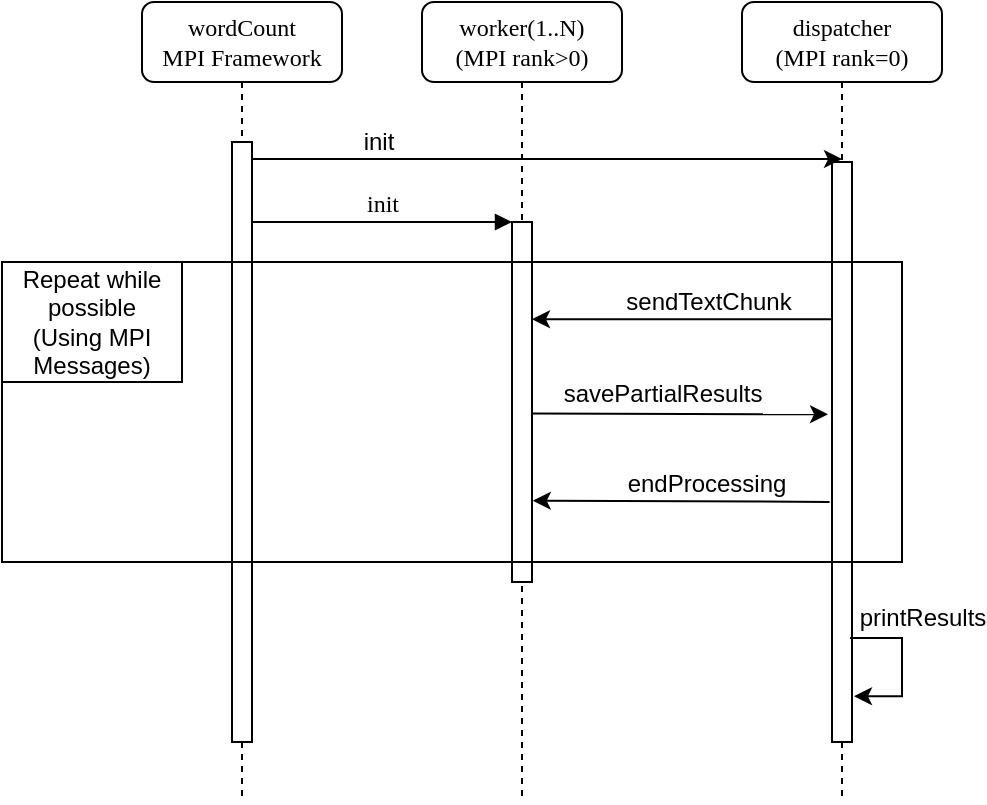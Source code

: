 <mxfile version="13.1.14" type="device"><diagram name="Page-1" id="13e1069c-82ec-6db2-03f1-153e76fe0fe0"><mxGraphModel dx="942" dy="586" grid="1" gridSize="10" guides="1" tooltips="1" connect="1" arrows="1" fold="1" page="1" pageScale="1" pageWidth="1100" pageHeight="850" background="#ffffff" math="0" shadow="0"><root><mxCell id="0"/><mxCell id="1" parent="0"/><mxCell id="7baba1c4bc27f4b0-2" value="worker(1..N)&lt;br&gt;(MPI rank&amp;gt;0)" style="shape=umlLifeline;perimeter=lifelinePerimeter;whiteSpace=wrap;html=1;container=1;collapsible=0;recursiveResize=0;outlineConnect=0;rounded=1;shadow=0;comic=0;labelBackgroundColor=none;strokeWidth=1;fontFamily=Verdana;fontSize=12;align=center;" parent="1" vertex="1"><mxGeometry x="240" y="80" width="100" height="400" as="geometry"/></mxCell><mxCell id="7baba1c4bc27f4b0-10" value="" style="html=1;points=[];perimeter=orthogonalPerimeter;rounded=0;shadow=0;comic=0;labelBackgroundColor=none;strokeWidth=1;fontFamily=Verdana;fontSize=12;align=center;" parent="7baba1c4bc27f4b0-2" vertex="1"><mxGeometry x="45" y="110" width="10" height="180" as="geometry"/></mxCell><mxCell id="7baba1c4bc27f4b0-3" value="dispatcher&lt;br&gt;(MPI rank=0)" style="shape=umlLifeline;perimeter=lifelinePerimeter;whiteSpace=wrap;html=1;container=1;collapsible=0;recursiveResize=0;outlineConnect=0;rounded=1;shadow=0;comic=0;labelBackgroundColor=none;strokeWidth=1;fontFamily=Verdana;fontSize=12;align=center;" parent="1" vertex="1"><mxGeometry x="400" y="80" width="100" height="400" as="geometry"/></mxCell><mxCell id="7baba1c4bc27f4b0-13" value="" style="html=1;points=[];perimeter=orthogonalPerimeter;rounded=0;shadow=0;comic=0;labelBackgroundColor=none;strokeWidth=1;fontFamily=Verdana;fontSize=12;align=center;" parent="7baba1c4bc27f4b0-3" vertex="1"><mxGeometry x="45" y="80" width="10" height="290" as="geometry"/></mxCell><mxCell id="0d3H7UNgxg1RrkvmcC82-19" style="rounded=0;orthogonalLoop=1;jettySize=auto;html=1;entryX=1.1;entryY=0.921;entryDx=0;entryDy=0;entryPerimeter=0;edgeStyle=orthogonalEdgeStyle;" parent="7baba1c4bc27f4b0-3" target="7baba1c4bc27f4b0-13" edge="1"><mxGeometry relative="1" as="geometry"><mxPoint x="56" y="318" as="sourcePoint"/><mxPoint x="44.5" y="330.0" as="targetPoint"/><Array as="points"><mxPoint x="54" y="318"/><mxPoint x="80" y="318"/><mxPoint x="80" y="347"/></Array></mxGeometry></mxCell><mxCell id="0d3H7UNgxg1RrkvmcC82-20" value="printResults" style="text;html=1;align=center;verticalAlign=middle;resizable=0;points=[];labelBackgroundColor=#ffffff;" parent="0d3H7UNgxg1RrkvmcC82-19" vertex="1" connectable="0"><mxGeometry x="-0.595" y="2" relative="1" as="geometry"><mxPoint x="21" y="-8.3" as="offset"/></mxGeometry></mxCell><mxCell id="7baba1c4bc27f4b0-8" value="wordCount&lt;br&gt;MPI Framework" style="shape=umlLifeline;perimeter=lifelinePerimeter;whiteSpace=wrap;html=1;container=1;collapsible=0;recursiveResize=0;outlineConnect=0;rounded=1;shadow=0;comic=0;labelBackgroundColor=none;strokeWidth=1;fontFamily=Verdana;fontSize=12;align=center;" parent="1" vertex="1"><mxGeometry x="100" y="80" width="100" height="400" as="geometry"/></mxCell><mxCell id="7baba1c4bc27f4b0-9" value="" style="html=1;points=[];perimeter=orthogonalPerimeter;rounded=0;shadow=0;comic=0;labelBackgroundColor=none;strokeWidth=1;fontFamily=Verdana;fontSize=12;align=center;" parent="7baba1c4bc27f4b0-8" vertex="1"><mxGeometry x="45" y="70" width="10" height="300" as="geometry"/></mxCell><mxCell id="7baba1c4bc27f4b0-11" value="init" style="html=1;verticalAlign=bottom;endArrow=block;entryX=0;entryY=0;labelBackgroundColor=none;fontFamily=Verdana;fontSize=12;edgeStyle=elbowEdgeStyle;elbow=vertical;" parent="1" source="7baba1c4bc27f4b0-9" target="7baba1c4bc27f4b0-10" edge="1"><mxGeometry relative="1" as="geometry"><mxPoint x="220" y="190" as="sourcePoint"/></mxGeometry></mxCell><mxCell id="0d3H7UNgxg1RrkvmcC82-1" style="rounded=0;orthogonalLoop=1;jettySize=auto;html=1;entryX=0.5;entryY=-0.005;entryDx=0;entryDy=0;entryPerimeter=0;" parent="1" source="7baba1c4bc27f4b0-9" target="7baba1c4bc27f4b0-13" edge="1"><mxGeometry relative="1" as="geometry"/></mxCell><mxCell id="0d3H7UNgxg1RrkvmcC82-2" value="init" style="text;html=1;align=center;verticalAlign=middle;resizable=0;points=[];labelBackgroundColor=#ffffff;" parent="0d3H7UNgxg1RrkvmcC82-1" vertex="1" connectable="0"><mxGeometry x="-0.573" y="3" relative="1" as="geometry"><mxPoint y="-6" as="offset"/></mxGeometry></mxCell><mxCell id="0d3H7UNgxg1RrkvmcC82-5" style="edgeStyle=none;rounded=0;orthogonalLoop=1;jettySize=auto;html=1;exitX=0;exitY=0.271;exitDx=0;exitDy=0;exitPerimeter=0;" parent="1" source="7baba1c4bc27f4b0-13" target="7baba1c4bc27f4b0-10" edge="1"><mxGeometry relative="1" as="geometry"><mxPoint x="440" y="239" as="sourcePoint"/></mxGeometry></mxCell><mxCell id="0d3H7UNgxg1RrkvmcC82-6" value="sendTextChunk" style="text;html=1;align=center;verticalAlign=middle;resizable=0;points=[];labelBackgroundColor=#ffffff;" parent="0d3H7UNgxg1RrkvmcC82-5" vertex="1" connectable="0"><mxGeometry x="-0.253" y="2" relative="1" as="geometry"><mxPoint x="-6.33" y="-11.08" as="offset"/></mxGeometry></mxCell><mxCell id="0d3H7UNgxg1RrkvmcC82-18" value="Repeat while&lt;br&gt;possible&lt;br&gt;(Using MPI Messages)" style="rounded=0;whiteSpace=wrap;html=1;fillColor=none;" parent="1" vertex="1"><mxGeometry x="30" y="210" width="90" height="60" as="geometry"/></mxCell><mxCell id="0d3H7UNgxg1RrkvmcC82-10" style="edgeStyle=none;rounded=0;orthogonalLoop=1;jettySize=auto;html=1;entryX=-0.2;entryY=0.435;entryDx=0;entryDy=0;entryPerimeter=0;exitX=1;exitY=0.532;exitDx=0;exitDy=0;exitPerimeter=0;" parent="1" source="7baba1c4bc27f4b0-10" target="7baba1c4bc27f4b0-13" edge="1"><mxGeometry relative="1" as="geometry"><mxPoint x="295" y="310.52" as="sourcePoint"/><mxPoint x="439.5" y="310.52" as="targetPoint"/></mxGeometry></mxCell><mxCell id="0d3H7UNgxg1RrkvmcC82-12" value="savePartialResults" style="text;html=1;align=center;verticalAlign=middle;resizable=0;points=[];labelBackgroundColor=#ffffff;" parent="0d3H7UNgxg1RrkvmcC82-10" vertex="1" connectable="0"><mxGeometry x="-0.13" y="-1" relative="1" as="geometry"><mxPoint y="-11" as="offset"/></mxGeometry></mxCell><mxCell id="ufNiSnGHbC9tzn0Wjy_l-3" style="edgeStyle=none;rounded=0;orthogonalLoop=1;jettySize=auto;html=1;exitX=-0.12;exitY=0.586;exitDx=0;exitDy=0;exitPerimeter=0;entryX=1.04;entryY=0.774;entryDx=0;entryDy=0;entryPerimeter=0;" parent="1" source="7baba1c4bc27f4b0-13" target="7baba1c4bc27f4b0-10" edge="1"><mxGeometry relative="1" as="geometry"><mxPoint x="455" y="248.59" as="sourcePoint"/><mxPoint x="305" y="248.59" as="targetPoint"/></mxGeometry></mxCell><mxCell id="ufNiSnGHbC9tzn0Wjy_l-4" value="endProcessing" style="text;html=1;align=center;verticalAlign=middle;resizable=0;points=[];labelBackgroundColor=#ffffff;" parent="ufNiSnGHbC9tzn0Wjy_l-3" vertex="1" connectable="0"><mxGeometry x="-0.253" y="2" relative="1" as="geometry"><mxPoint x="-6.33" y="-11.08" as="offset"/></mxGeometry></mxCell><mxCell id="0d3H7UNgxg1RrkvmcC82-16" value="" style="rounded=0;whiteSpace=wrap;html=1;fillColor=none;" parent="1" vertex="1"><mxGeometry x="30" y="210" width="450" height="150" as="geometry"/></mxCell></root></mxGraphModel></diagram></mxfile>